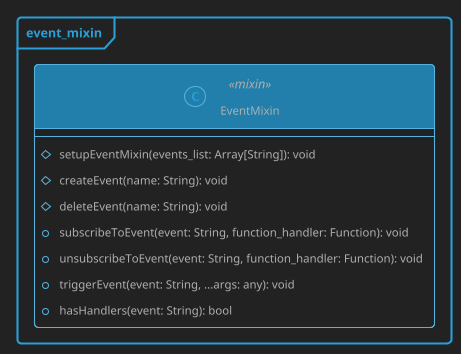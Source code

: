 @startuml event_mixin

'Wav2Bar - Free software for creating audio visualization (motion design) videos
'Copyright (C) 2023  Picorims <picorims.contact@gmail.com>

'This program is free software: you can redistribute it and/or modify
'it under the terms of the GNU General Public License as published by
'the Free Software Foundation, either version 3 of the License, or
'any later version.

'This program is distributed in the hope that it will be useful,
'but WITHOUT ANY WARRANTY; without even the implied warranty of
'MERCHANTABILITY or FITNESS FOR A PARTICULAR PURPOSE.  See the
'GNU General Public License for more details.

'You should have received a copy of the GNU General Public License
'along with this program.  If not, see <https://www.gnu.org/licenses/>.

!theme cyborg-outline
skinparam BackgroundColor #222222
' skinparam groupInheritance 2
skinparam PackageStyle frame

package "event_mixin" {
    class EventMixin <<mixin>> {
        # setupEventMixin(events_list: Array[String]): void
        # createEvent(name: String): void
        # deleteEvent(name: String): void
        + subscribeToEvent(event: String, function_handler: Function): void
        + unsubscribeToEvent(event: String, function_handler: Function): void
        + triggerEvent(event: String, ...args: any): void
        + hasHandlers(event: String): bool
    }
}
